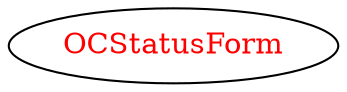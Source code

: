 digraph dependencyGraph {
 concentrate=true;
 ranksep="2.0";
 rankdir="LR"; 
 splines="ortho";
"OCStatusForm" [fontcolor="red"];
}